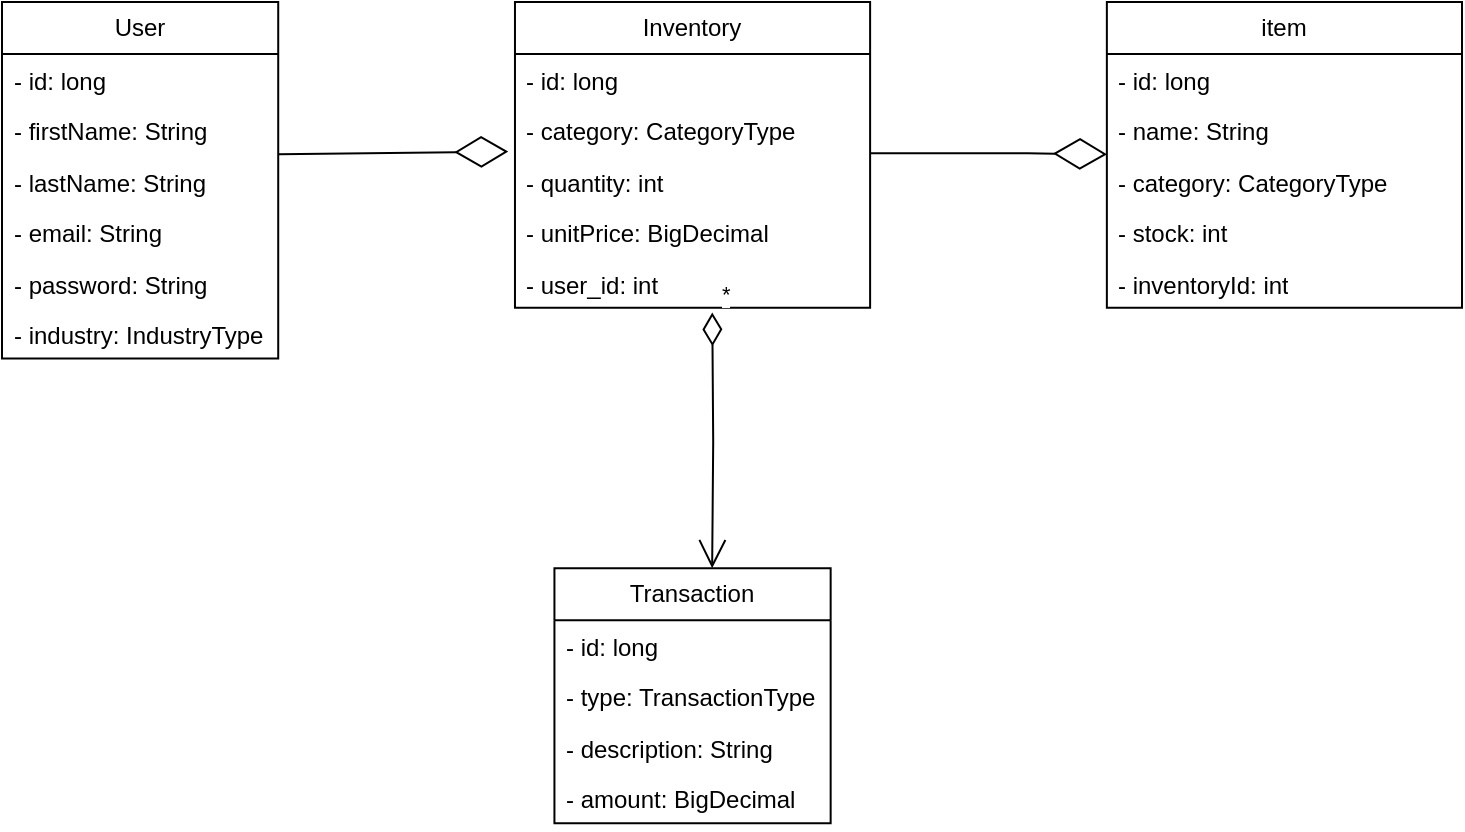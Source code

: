 <mxfile version="24.7.16">
  <diagram name="Page-1" id="S54DpYNlfci0RFiiEnXk">
    <mxGraphModel dx="1034" dy="412" grid="1" gridSize="10" guides="1" tooltips="1" connect="1" arrows="1" fold="1" page="1" pageScale="1" pageWidth="850" pageHeight="1100" math="0" shadow="0">
      <root>
        <mxCell id="0" />
        <mxCell id="1" parent="0" />
        <mxCell id="PemEGOgRzHwH3KXuYq18-1" value="" style="group" vertex="1" connectable="0" parent="1">
          <mxGeometry x="70" y="160" width="730" height="410" as="geometry" />
        </mxCell>
        <mxCell id="kXJZXCKpG_uXQjEtHM0y-1" value="User" style="swimlane;fontStyle=0;childLayout=stackLayout;horizontal=1;startSize=26;fillColor=none;horizontalStack=0;resizeParent=1;resizeParentMax=0;resizeLast=0;collapsible=1;marginBottom=0;whiteSpace=wrap;html=1;" parent="PemEGOgRzHwH3KXuYq18-1" vertex="1">
          <mxGeometry width="138.108" height="178.286" as="geometry" />
        </mxCell>
        <mxCell id="kXJZXCKpG_uXQjEtHM0y-2" value="- id: long" style="text;strokeColor=none;fillColor=none;align=left;verticalAlign=top;spacingLeft=4;spacingRight=4;overflow=hidden;rotatable=0;points=[[0,0.5],[1,0.5]];portConstraint=eastwest;whiteSpace=wrap;html=1;" parent="kXJZXCKpG_uXQjEtHM0y-1" vertex="1">
          <mxGeometry y="26" width="138.108" height="25.381" as="geometry" />
        </mxCell>
        <mxCell id="kXJZXCKpG_uXQjEtHM0y-3" value="- firstName: String" style="text;strokeColor=none;fillColor=none;align=left;verticalAlign=top;spacingLeft=4;spacingRight=4;overflow=hidden;rotatable=0;points=[[0,0.5],[1,0.5]];portConstraint=eastwest;whiteSpace=wrap;html=1;" parent="kXJZXCKpG_uXQjEtHM0y-1" vertex="1">
          <mxGeometry y="51.381" width="138.108" height="25.381" as="geometry" />
        </mxCell>
        <mxCell id="kXJZXCKpG_uXQjEtHM0y-4" value="- lastName: String" style="text;strokeColor=none;fillColor=none;align=left;verticalAlign=top;spacingLeft=4;spacingRight=4;overflow=hidden;rotatable=0;points=[[0,0.5],[1,0.5]];portConstraint=eastwest;whiteSpace=wrap;html=1;" parent="kXJZXCKpG_uXQjEtHM0y-1" vertex="1">
          <mxGeometry y="76.762" width="138.108" height="25.381" as="geometry" />
        </mxCell>
        <mxCell id="kXJZXCKpG_uXQjEtHM0y-5" value="- email: String" style="text;strokeColor=none;fillColor=none;align=left;verticalAlign=top;spacingLeft=4;spacingRight=4;overflow=hidden;rotatable=0;points=[[0,0.5],[1,0.5]];portConstraint=eastwest;whiteSpace=wrap;html=1;" parent="kXJZXCKpG_uXQjEtHM0y-1" vertex="1">
          <mxGeometry y="102.143" width="138.108" height="25.381" as="geometry" />
        </mxCell>
        <mxCell id="kXJZXCKpG_uXQjEtHM0y-6" value="- password: String" style="text;strokeColor=none;fillColor=none;align=left;verticalAlign=top;spacingLeft=4;spacingRight=4;overflow=hidden;rotatable=0;points=[[0,0.5],[1,0.5]];portConstraint=eastwest;whiteSpace=wrap;html=1;" parent="kXJZXCKpG_uXQjEtHM0y-1" vertex="1">
          <mxGeometry y="127.524" width="138.108" height="25.381" as="geometry" />
        </mxCell>
        <mxCell id="kXJZXCKpG_uXQjEtHM0y-7" value="- industry: IndustryType" style="text;strokeColor=none;fillColor=none;align=left;verticalAlign=top;spacingLeft=4;spacingRight=4;overflow=hidden;rotatable=0;points=[[0,0.5],[1,0.5]];portConstraint=eastwest;whiteSpace=wrap;html=1;" parent="kXJZXCKpG_uXQjEtHM0y-1" vertex="1">
          <mxGeometry y="152.905" width="138.108" height="25.381" as="geometry" />
        </mxCell>
        <mxCell id="kXJZXCKpG_uXQjEtHM0y-8" value="Transaction" style="swimlane;fontStyle=0;childLayout=stackLayout;horizontal=1;startSize=26;fillColor=none;horizontalStack=0;resizeParent=1;resizeParentMax=0;resizeLast=0;collapsible=1;marginBottom=0;whiteSpace=wrap;html=1;" parent="PemEGOgRzHwH3KXuYq18-1" vertex="1">
          <mxGeometry x="276.216" y="283.095" width="138.108" height="127.524" as="geometry" />
        </mxCell>
        <mxCell id="kXJZXCKpG_uXQjEtHM0y-9" value="- id: long" style="text;strokeColor=none;fillColor=none;align=left;verticalAlign=top;spacingLeft=4;spacingRight=4;overflow=hidden;rotatable=0;points=[[0,0.5],[1,0.5]];portConstraint=eastwest;whiteSpace=wrap;html=1;" parent="kXJZXCKpG_uXQjEtHM0y-8" vertex="1">
          <mxGeometry y="26" width="138.108" height="25.381" as="geometry" />
        </mxCell>
        <mxCell id="kXJZXCKpG_uXQjEtHM0y-11" value="- type: TransactionType" style="text;strokeColor=none;fillColor=none;align=left;verticalAlign=top;spacingLeft=4;spacingRight=4;overflow=hidden;rotatable=0;points=[[0,0.5],[1,0.5]];portConstraint=eastwest;whiteSpace=wrap;html=1;" parent="kXJZXCKpG_uXQjEtHM0y-8" vertex="1">
          <mxGeometry y="51.381" width="138.108" height="25.381" as="geometry" />
        </mxCell>
        <mxCell id="kXJZXCKpG_uXQjEtHM0y-12" value="- description: String" style="text;strokeColor=none;fillColor=none;align=left;verticalAlign=top;spacingLeft=4;spacingRight=4;overflow=hidden;rotatable=0;points=[[0,0.5],[1,0.5]];portConstraint=eastwest;whiteSpace=wrap;html=1;" parent="kXJZXCKpG_uXQjEtHM0y-8" vertex="1">
          <mxGeometry y="76.762" width="138.108" height="25.381" as="geometry" />
        </mxCell>
        <mxCell id="kXJZXCKpG_uXQjEtHM0y-13" value="- amount: BigDecimal" style="text;strokeColor=none;fillColor=none;align=left;verticalAlign=top;spacingLeft=4;spacingRight=4;overflow=hidden;rotatable=0;points=[[0,0.5],[1,0.5]];portConstraint=eastwest;whiteSpace=wrap;html=1;" parent="kXJZXCKpG_uXQjEtHM0y-8" vertex="1">
          <mxGeometry y="102.143" width="138.108" height="25.381" as="geometry" />
        </mxCell>
        <mxCell id="kXJZXCKpG_uXQjEtHM0y-15" value="Inventory" style="swimlane;fontStyle=0;childLayout=stackLayout;horizontal=1;startSize=26;fillColor=none;horizontalStack=0;resizeParent=1;resizeParentMax=0;resizeLast=0;collapsible=1;marginBottom=0;whiteSpace=wrap;html=1;" parent="PemEGOgRzHwH3KXuYq18-1" vertex="1">
          <mxGeometry x="256.486" width="177.568" height="152.905" as="geometry" />
        </mxCell>
        <mxCell id="kXJZXCKpG_uXQjEtHM0y-16" value="- id: long" style="text;strokeColor=none;fillColor=none;align=left;verticalAlign=top;spacingLeft=4;spacingRight=4;overflow=hidden;rotatable=0;points=[[0,0.5],[1,0.5]];portConstraint=eastwest;whiteSpace=wrap;html=1;" parent="kXJZXCKpG_uXQjEtHM0y-15" vertex="1">
          <mxGeometry y="26" width="177.568" height="25.381" as="geometry" />
        </mxCell>
        <mxCell id="kXJZXCKpG_uXQjEtHM0y-17" value="- category: CategoryType" style="text;strokeColor=none;fillColor=none;align=left;verticalAlign=top;spacingLeft=4;spacingRight=4;overflow=hidden;rotatable=0;points=[[0,0.5],[1,0.5]];portConstraint=eastwest;whiteSpace=wrap;html=1;" parent="kXJZXCKpG_uXQjEtHM0y-15" vertex="1">
          <mxGeometry y="51.381" width="177.568" height="25.381" as="geometry" />
        </mxCell>
        <mxCell id="kXJZXCKpG_uXQjEtHM0y-18" value="- quantity: int" style="text;strokeColor=none;fillColor=none;align=left;verticalAlign=top;spacingLeft=4;spacingRight=4;overflow=hidden;rotatable=0;points=[[0,0.5],[1,0.5]];portConstraint=eastwest;whiteSpace=wrap;html=1;" parent="kXJZXCKpG_uXQjEtHM0y-15" vertex="1">
          <mxGeometry y="76.762" width="177.568" height="25.381" as="geometry" />
        </mxCell>
        <mxCell id="kXJZXCKpG_uXQjEtHM0y-19" value="- unitPrice: BigDecimal" style="text;strokeColor=none;fillColor=none;align=left;verticalAlign=top;spacingLeft=4;spacingRight=4;overflow=hidden;rotatable=0;points=[[0,0.5],[1,0.5]];portConstraint=eastwest;whiteSpace=wrap;html=1;" parent="kXJZXCKpG_uXQjEtHM0y-15" vertex="1">
          <mxGeometry y="102.143" width="177.568" height="25.381" as="geometry" />
        </mxCell>
        <mxCell id="kXJZXCKpG_uXQjEtHM0y-20" value="- user_id: int" style="text;strokeColor=none;fillColor=none;align=left;verticalAlign=top;spacingLeft=4;spacingRight=4;overflow=hidden;rotatable=0;points=[[0,0.5],[1,0.5]];portConstraint=eastwest;whiteSpace=wrap;html=1;" parent="kXJZXCKpG_uXQjEtHM0y-15" vertex="1">
          <mxGeometry y="127.524" width="177.568" height="25.381" as="geometry" />
        </mxCell>
        <mxCell id="kXJZXCKpG_uXQjEtHM0y-21" value="item" style="swimlane;fontStyle=0;childLayout=stackLayout;horizontal=1;startSize=26;fillColor=none;horizontalStack=0;resizeParent=1;resizeParentMax=0;resizeLast=0;collapsible=1;marginBottom=0;whiteSpace=wrap;html=1;" parent="PemEGOgRzHwH3KXuYq18-1" vertex="1">
          <mxGeometry x="552.432" width="177.568" height="152.905" as="geometry" />
        </mxCell>
        <mxCell id="kXJZXCKpG_uXQjEtHM0y-22" value="- id: long" style="text;strokeColor=none;fillColor=none;align=left;verticalAlign=top;spacingLeft=4;spacingRight=4;overflow=hidden;rotatable=0;points=[[0,0.5],[1,0.5]];portConstraint=eastwest;whiteSpace=wrap;html=1;" parent="kXJZXCKpG_uXQjEtHM0y-21" vertex="1">
          <mxGeometry y="26" width="177.568" height="25.381" as="geometry" />
        </mxCell>
        <mxCell id="kXJZXCKpG_uXQjEtHM0y-23" value="- name: String" style="text;strokeColor=none;fillColor=none;align=left;verticalAlign=top;spacingLeft=4;spacingRight=4;overflow=hidden;rotatable=0;points=[[0,0.5],[1,0.5]];portConstraint=eastwest;whiteSpace=wrap;html=1;" parent="kXJZXCKpG_uXQjEtHM0y-21" vertex="1">
          <mxGeometry y="51.381" width="177.568" height="25.381" as="geometry" />
        </mxCell>
        <mxCell id="kXJZXCKpG_uXQjEtHM0y-24" value="- category: CategoryType" style="text;strokeColor=none;fillColor=none;align=left;verticalAlign=top;spacingLeft=4;spacingRight=4;overflow=hidden;rotatable=0;points=[[0,0.5],[1,0.5]];portConstraint=eastwest;whiteSpace=wrap;html=1;" parent="kXJZXCKpG_uXQjEtHM0y-21" vertex="1">
          <mxGeometry y="76.762" width="177.568" height="25.381" as="geometry" />
        </mxCell>
        <mxCell id="kXJZXCKpG_uXQjEtHM0y-25" value="- stock: int" style="text;strokeColor=none;fillColor=none;align=left;verticalAlign=top;spacingLeft=4;spacingRight=4;overflow=hidden;rotatable=0;points=[[0,0.5],[1,0.5]];portConstraint=eastwest;whiteSpace=wrap;html=1;" parent="kXJZXCKpG_uXQjEtHM0y-21" vertex="1">
          <mxGeometry y="102.143" width="177.568" height="25.381" as="geometry" />
        </mxCell>
        <mxCell id="kXJZXCKpG_uXQjEtHM0y-26" value="- inventoryId: int" style="text;strokeColor=none;fillColor=none;align=left;verticalAlign=top;spacingLeft=4;spacingRight=4;overflow=hidden;rotatable=0;points=[[0,0.5],[1,0.5]];portConstraint=eastwest;whiteSpace=wrap;html=1;" parent="kXJZXCKpG_uXQjEtHM0y-21" vertex="1">
          <mxGeometry y="127.524" width="177.568" height="25.381" as="geometry" />
        </mxCell>
        <mxCell id="kXJZXCKpG_uXQjEtHM0y-29" value="" style="endArrow=diamondThin;endFill=0;endSize=24;html=1;rounded=0;exitX=1;exitY=0.974;exitDx=0;exitDy=0;exitPerimeter=0;entryX=-0.019;entryY=-0.077;entryDx=0;entryDy=0;entryPerimeter=0;" parent="PemEGOgRzHwH3KXuYq18-1" source="kXJZXCKpG_uXQjEtHM0y-3" target="kXJZXCKpG_uXQjEtHM0y-18" edge="1">
          <mxGeometry width="160" relative="1" as="geometry">
            <mxPoint x="59.189" y="68.333" as="sourcePoint" />
            <mxPoint x="217.027" y="68.333" as="targetPoint" />
          </mxGeometry>
        </mxCell>
        <mxCell id="kXJZXCKpG_uXQjEtHM0y-30" value="*" style="endArrow=open;html=1;endSize=12;startArrow=diamondThin;startSize=14;startFill=0;edgeStyle=orthogonalEdgeStyle;align=left;verticalAlign=bottom;rounded=0;entryX=0.571;entryY=0;entryDx=0;entryDy=0;entryPerimeter=0;" parent="PemEGOgRzHwH3KXuYq18-1" target="kXJZXCKpG_uXQjEtHM0y-8" edge="1">
          <mxGeometry x="-1" y="3" relative="1" as="geometry">
            <mxPoint x="355.135" y="155.214" as="sourcePoint" />
            <mxPoint x="355.135" y="266.5" as="targetPoint" />
          </mxGeometry>
        </mxCell>
        <mxCell id="kXJZXCKpG_uXQjEtHM0y-31" value="" style="endArrow=diamondThin;endFill=0;endSize=24;html=1;rounded=0;" parent="PemEGOgRzHwH3KXuYq18-1" edge="1">
          <mxGeometry width="160" relative="1" as="geometry">
            <mxPoint x="434.054" y="75.655" as="sourcePoint" />
            <mxPoint x="552.432" y="76.143" as="targetPoint" />
            <Array as="points">
              <mxPoint x="512.973" y="75.655" />
            </Array>
          </mxGeometry>
        </mxCell>
      </root>
    </mxGraphModel>
  </diagram>
</mxfile>

